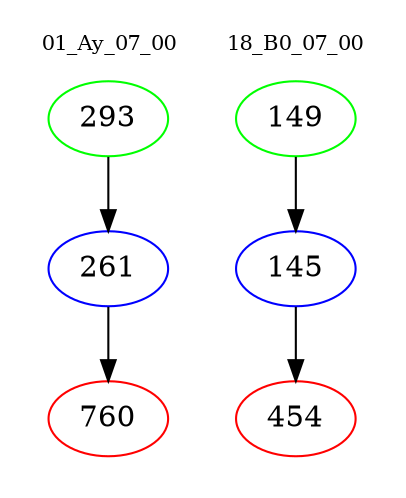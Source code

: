 digraph{
subgraph cluster_0 {
color = white
label = "01_Ay_07_00";
fontsize=10;
T0_293 [label="293", color="green"]
T0_293 -> T0_261 [color="black"]
T0_261 [label="261", color="blue"]
T0_261 -> T0_760 [color="black"]
T0_760 [label="760", color="red"]
}
subgraph cluster_1 {
color = white
label = "18_B0_07_00";
fontsize=10;
T1_149 [label="149", color="green"]
T1_149 -> T1_145 [color="black"]
T1_145 [label="145", color="blue"]
T1_145 -> T1_454 [color="black"]
T1_454 [label="454", color="red"]
}
}
